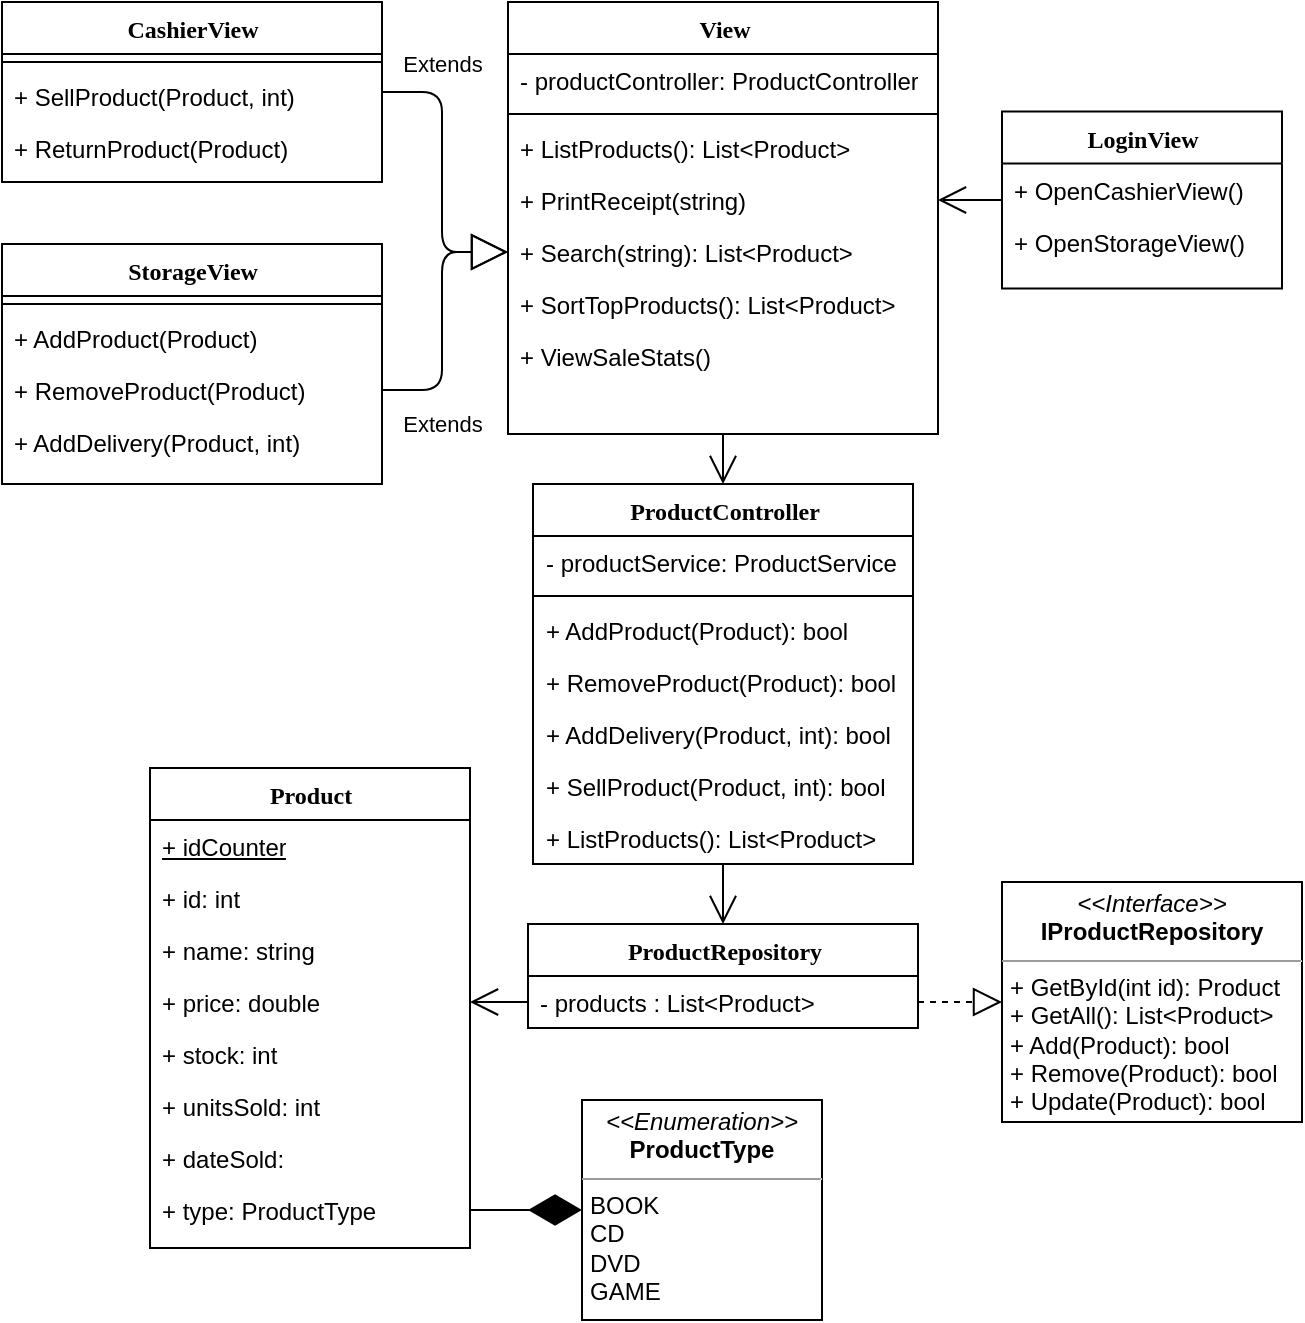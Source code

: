 <mxfile version="12.8.8" type="device"><diagram name="Page-1" id="9f46799a-70d6-7492-0946-bef42562c5a5"><mxGraphModel dx="1303" dy="1593" grid="1" gridSize="10" guides="1" tooltips="1" connect="1" arrows="1" fold="1" page="1" pageScale="1" pageWidth="1100" pageHeight="850" background="#ffffff" math="0" shadow="0"><root><mxCell id="0"/><mxCell id="1" parent="0"/><mxCell id="0bkyjAdQQClNHAc4ruux-65" value="" style="endArrow=open;endFill=1;endSize=12;html=1;entryX=0.5;entryY=0;entryDx=0;entryDy=0;" parent="1" source="yk10GEe768oNlf9Ula4p-5" target="0bkyjAdQQClNHAc4ruux-37" edge="1"><mxGeometry width="160" relative="1" as="geometry"><mxPoint x="416.84" y="353.404" as="sourcePoint"/><mxPoint x="370" y="440" as="targetPoint"/></mxGeometry></mxCell><mxCell id="2uxWiu-USM1Q02Om_RPY-1" value="" style="endArrow=open;endFill=1;endSize=12;html=1;exitX=0.5;exitY=1;exitDx=0;exitDy=0;entryX=0.5;entryY=0;entryDx=0;entryDy=0;" parent="1" source="0bkyjAdQQClNHAc4ruux-19" target="78961159f06e98e8-30" edge="1"><mxGeometry width="160" relative="1" as="geometry"><mxPoint x="560" y="-50" as="sourcePoint"/><mxPoint x="530" y="50" as="targetPoint"/><Array as="points"/></mxGeometry></mxCell><mxCell id="2uxWiu-USM1Q02Om_RPY-3" value="" style="endArrow=open;endFill=1;endSize=12;html=1;exitX=0;exitY=0.5;exitDx=0;exitDy=0;entryX=1;entryY=0.5;entryDx=0;entryDy=0;" parent="1" source="0bkyjAdQQClNHAc4ruux-38" target="0bkyjAdQQClNHAc4ruux-63" edge="1"><mxGeometry width="160" relative="1" as="geometry"><mxPoint x="155" y="449" as="sourcePoint"/><mxPoint x="315" y="449" as="targetPoint"/><Array as="points"/></mxGeometry></mxCell><mxCell id="2uxWiu-USM1Q02Om_RPY-9" value="&lt;p style=&quot;margin: 0px ; margin-top: 4px ; text-align: center&quot;&gt;&lt;i&gt;&amp;lt;&amp;lt;Interface&amp;gt;&amp;gt;&lt;/i&gt;&lt;br&gt;&lt;b&gt;IProductRepository&lt;/b&gt;&lt;/p&gt;&lt;hr size=&quot;1&quot;&gt;&lt;p style=&quot;margin: 0px ; margin-left: 4px&quot;&gt;+ GetById(int id): Product&lt;/p&gt;&lt;p style=&quot;margin: 0px ; margin-left: 4px&quot;&gt;+ GetAll(): List&amp;lt;Product&amp;gt;&lt;/p&gt;&lt;p style=&quot;margin: 0px ; margin-left: 4px&quot;&gt;+ Add(Product): bool&lt;/p&gt;&lt;p style=&quot;margin: 0px ; margin-left: 4px&quot;&gt;+ Remove(Product): bool&lt;/p&gt;&lt;p style=&quot;margin: 0px ; margin-left: 4px&quot;&gt;+ Update(Product): bool&lt;/p&gt;" style="verticalAlign=top;align=left;overflow=fill;fontSize=12;fontFamily=Helvetica;html=1;" parent="1" vertex="1"><mxGeometry x="690" y="249" width="150" height="120" as="geometry"/></mxCell><mxCell id="2uxWiu-USM1Q02Om_RPY-13" value="" style="endArrow=block;dashed=1;endFill=0;endSize=12;html=1;entryX=0;entryY=0.5;entryDx=0;entryDy=0;exitX=1;exitY=0.5;exitDx=0;exitDy=0;" parent="1" source="0bkyjAdQQClNHAc4ruux-38" target="2uxWiu-USM1Q02Om_RPY-9" edge="1"><mxGeometry width="160" relative="1" as="geometry"><mxPoint x="480" y="400" as="sourcePoint"/><mxPoint x="255" y="569" as="targetPoint"/><Array as="points"/></mxGeometry></mxCell><mxCell id="2uxWiu-USM1Q02Om_RPY-18" value="&lt;p style=&quot;margin: 0px ; margin-top: 4px ; text-align: center&quot;&gt;&lt;i&gt;&amp;lt;&amp;lt;Enumeration&amp;gt;&amp;gt;&lt;/i&gt;&lt;br&gt;&lt;b&gt;ProductType&lt;/b&gt;&lt;/p&gt;&lt;hr size=&quot;1&quot;&gt;&lt;p style=&quot;margin: 0px ; margin-left: 4px&quot;&gt;BOOK&lt;/p&gt;&lt;p style=&quot;margin: 0px ; margin-left: 4px&quot;&gt;CD&lt;/p&gt;&lt;p style=&quot;margin: 0px ; margin-left: 4px&quot;&gt;DVD&lt;/p&gt;&lt;p style=&quot;margin: 0px ; margin-left: 4px&quot;&gt;GAME&lt;/p&gt;" style="verticalAlign=top;align=left;overflow=fill;fontSize=12;fontFamily=Helvetica;html=1;" parent="1" vertex="1"><mxGeometry x="480" y="358" width="120" height="110" as="geometry"/></mxCell><mxCell id="EcRTs48C65KYlkjp_YQp-28" value="Extends" style="endArrow=block;endSize=16;endFill=0;html=1;entryX=0;entryY=0.5;entryDx=0;entryDy=0;exitX=1;exitY=0.5;exitDx=0;exitDy=0;" parent="1" source="EcRTs48C65KYlkjp_YQp-14" target="jNeVRU2ZDspvFq5pCC5O-3" edge="1"><mxGeometry x="-0.545" y="-17" width="160" relative="1" as="geometry"><mxPoint x="380" y="-30" as="sourcePoint"/><mxPoint x="430" y="-48" as="targetPoint"/><Array as="points"><mxPoint x="410" y="3"/><mxPoint x="410" y="-66"/></Array><mxPoint x="-17" y="17" as="offset"/></mxGeometry></mxCell><mxCell id="EcRTs48C65KYlkjp_YQp-30" value="Extends" style="endArrow=block;endSize=16;endFill=0;html=1;exitX=1;exitY=0.5;exitDx=0;exitDy=0;entryX=0;entryY=0.5;entryDx=0;entryDy=0;" parent="1" source="EcRTs48C65KYlkjp_YQp-19" target="jNeVRU2ZDspvFq5pCC5O-3" edge="1"><mxGeometry x="-0.58" y="14" width="160" relative="1" as="geometry"><mxPoint x="370" y="-55" as="sourcePoint"/><mxPoint x="430" y="-90" as="targetPoint"/><Array as="points"><mxPoint x="410" y="-146"/><mxPoint x="410" y="-66"/></Array><mxPoint x="-14" y="-14" as="offset"/></mxGeometry></mxCell><mxCell id="EcRTs48C65KYlkjp_YQp-45" value="" style="endArrow=open;endFill=1;endSize=12;html=1;entryX=1;entryY=0.5;entryDx=0;entryDy=0;exitX=0;exitY=0.5;exitDx=0;exitDy=0;" parent="1" target="jNeVRU2ZDspvFq5pCC5O-2" edge="1" source="EcRTs48C65KYlkjp_YQp-41"><mxGeometry width="160" relative="1" as="geometry"><mxPoint x="820" y="11" as="sourcePoint"/><mxPoint x="710" y="50" as="targetPoint"/><Array as="points"/></mxGeometry></mxCell><mxCell id="_2X7dYzdiwEcIjZ3HkbE-1" value="" style="endArrow=diamondThin;endFill=1;endSize=24;html=1;entryX=0;entryY=0.5;entryDx=0;entryDy=0;exitX=1;exitY=0.5;exitDx=0;exitDy=0;" parent="1" source="EcRTs48C65KYlkjp_YQp-9" target="2uxWiu-USM1Q02Om_RPY-18" edge="1"><mxGeometry width="160" relative="1" as="geometry"><mxPoint x="120" y="360" as="sourcePoint"/><mxPoint x="280" y="360" as="targetPoint"/><Array as="points"/></mxGeometry></mxCell><mxCell id="0bkyjAdQQClNHAc4ruux-19" value="View" style="swimlane;html=1;fontStyle=1;align=center;verticalAlign=top;childLayout=stackLayout;horizontal=1;startSize=26;horizontalStack=0;resizeParent=1;resizeLast=0;collapsible=1;marginBottom=0;swimlaneFillColor=#ffffff;rounded=0;shadow=0;comic=0;labelBackgroundColor=none;strokeWidth=1;fillColor=none;fontFamily=Verdana;fontSize=12" parent="1" vertex="1"><mxGeometry x="443" y="-191" width="215" height="216" as="geometry"/></mxCell><mxCell id="0bkyjAdQQClNHAc4ruux-20" value="- productController: ProductController" style="text;html=1;strokeColor=none;fillColor=none;align=left;verticalAlign=top;spacingLeft=4;spacingRight=4;whiteSpace=wrap;overflow=hidden;rotatable=0;points=[[0,0.5],[1,0.5]];portConstraint=eastwest;" parent="0bkyjAdQQClNHAc4ruux-19" vertex="1"><mxGeometry y="26" width="215" height="26" as="geometry"/></mxCell><mxCell id="yk10GEe768oNlf9Ula4p-9" value="" style="line;html=1;strokeWidth=1;fillColor=none;align=left;verticalAlign=middle;spacingTop=-1;spacingLeft=3;spacingRight=3;rotatable=0;labelPosition=right;points=[];portConstraint=eastwest;" parent="0bkyjAdQQClNHAc4ruux-19" vertex="1"><mxGeometry y="52" width="215" height="8" as="geometry"/></mxCell><mxCell id="0bkyjAdQQClNHAc4ruux-26" value="+ ListProducts(): List&amp;lt;Product&amp;gt;" style="text;html=1;strokeColor=none;fillColor=none;align=left;verticalAlign=top;spacingLeft=4;spacingRight=4;whiteSpace=wrap;overflow=hidden;rotatable=0;points=[[0,0.5],[1,0.5]];portConstraint=eastwest;" parent="0bkyjAdQQClNHAc4ruux-19" vertex="1"><mxGeometry y="60" width="215" height="26" as="geometry"/></mxCell><mxCell id="jNeVRU2ZDspvFq5pCC5O-2" value="+ PrintReceipt(string)" style="text;html=1;strokeColor=none;fillColor=none;align=left;verticalAlign=top;spacingLeft=4;spacingRight=4;whiteSpace=wrap;overflow=hidden;rotatable=0;points=[[0,0.5],[1,0.5]];portConstraint=eastwest;" parent="0bkyjAdQQClNHAc4ruux-19" vertex="1"><mxGeometry y="86" width="215" height="26" as="geometry"/></mxCell><mxCell id="jNeVRU2ZDspvFq5pCC5O-3" value="+ Search(string): List&amp;lt;Product&amp;gt;" style="text;html=1;strokeColor=none;fillColor=none;align=left;verticalAlign=top;spacingLeft=4;spacingRight=4;whiteSpace=wrap;overflow=hidden;rotatable=0;points=[[0,0.5],[1,0.5]];portConstraint=eastwest;" parent="0bkyjAdQQClNHAc4ruux-19" vertex="1"><mxGeometry y="112" width="215" height="26" as="geometry"/></mxCell><mxCell id="jNeVRU2ZDspvFq5pCC5O-5" value="+ SortTopProducts(): List&amp;lt;Product&amp;gt;" style="text;html=1;strokeColor=none;fillColor=none;align=left;verticalAlign=top;spacingLeft=4;spacingRight=4;whiteSpace=wrap;overflow=hidden;rotatable=0;points=[[0,0.5],[1,0.5]];portConstraint=eastwest;" parent="0bkyjAdQQClNHAc4ruux-19" vertex="1"><mxGeometry y="138" width="215" height="26" as="geometry"/></mxCell><mxCell id="jNeVRU2ZDspvFq5pCC5O-6" value="+ ViewSaleStats()" style="text;html=1;strokeColor=none;fillColor=none;align=left;verticalAlign=top;spacingLeft=4;spacingRight=4;whiteSpace=wrap;overflow=hidden;rotatable=0;points=[[0,0.5],[1,0.5]];portConstraint=eastwest;" parent="0bkyjAdQQClNHAc4ruux-19" vertex="1"><mxGeometry y="164" width="215" height="26" as="geometry"/></mxCell><mxCell id="78961159f06e98e8-30" value="ProductController" style="swimlane;html=1;fontStyle=1;align=center;verticalAlign=top;childLayout=stackLayout;horizontal=1;startSize=26;horizontalStack=0;resizeParent=1;resizeLast=0;collapsible=1;marginBottom=0;swimlaneFillColor=#ffffff;rounded=0;shadow=0;comic=0;labelBackgroundColor=none;strokeWidth=1;fillColor=none;fontFamily=Verdana;fontSize=12" parent="1" vertex="1"><mxGeometry x="455.5" y="50" width="190" height="190" as="geometry"/></mxCell><mxCell id="78961159f06e98e8-31" value="- productService: ProductService" style="text;html=1;strokeColor=none;fillColor=none;align=left;verticalAlign=top;spacingLeft=4;spacingRight=4;whiteSpace=wrap;overflow=hidden;rotatable=0;points=[[0,0.5],[1,0.5]];portConstraint=eastwest;" parent="78961159f06e98e8-30" vertex="1"><mxGeometry y="26" width="190" height="26" as="geometry"/></mxCell><mxCell id="78961159f06e98e8-38" value="" style="line;html=1;strokeWidth=1;fillColor=none;align=left;verticalAlign=middle;spacingTop=-1;spacingLeft=3;spacingRight=3;rotatable=0;labelPosition=right;points=[];portConstraint=eastwest;" parent="78961159f06e98e8-30" vertex="1"><mxGeometry y="52" width="190" height="8" as="geometry"/></mxCell><mxCell id="2uxWiu-USM1Q02Om_RPY-19" value="+ AddProduct(Product): bool" style="text;html=1;strokeColor=none;fillColor=none;align=left;verticalAlign=top;spacingLeft=4;spacingRight=4;whiteSpace=wrap;overflow=hidden;rotatable=0;points=[[0,0.5],[1,0.5]];portConstraint=eastwest;" parent="78961159f06e98e8-30" vertex="1"><mxGeometry y="60" width="190" height="26" as="geometry"/></mxCell><mxCell id="yk10GEe768oNlf9Ula4p-1" value="+ RemoveProduct(Product): bool" style="text;html=1;strokeColor=none;fillColor=none;align=left;verticalAlign=top;spacingLeft=4;spacingRight=4;whiteSpace=wrap;overflow=hidden;rotatable=0;points=[[0,0.5],[1,0.5]];portConstraint=eastwest;" parent="78961159f06e98e8-30" vertex="1"><mxGeometry y="86" width="190" height="26" as="geometry"/></mxCell><mxCell id="yk10GEe768oNlf9Ula4p-2" value="+ AddDelivery(Product, int): bool" style="text;html=1;strokeColor=none;fillColor=none;align=left;verticalAlign=top;spacingLeft=4;spacingRight=4;whiteSpace=wrap;overflow=hidden;rotatable=0;points=[[0,0.5],[1,0.5]];portConstraint=eastwest;" parent="78961159f06e98e8-30" vertex="1"><mxGeometry y="112" width="190" height="26" as="geometry"/></mxCell><mxCell id="yk10GEe768oNlf9Ula4p-4" value="+ SellProduct(Product, int): bool" style="text;html=1;strokeColor=none;fillColor=none;align=left;verticalAlign=top;spacingLeft=4;spacingRight=4;whiteSpace=wrap;overflow=hidden;rotatable=0;points=[[0,0.5],[1,0.5]];portConstraint=eastwest;" parent="78961159f06e98e8-30" vertex="1"><mxGeometry y="138" width="190" height="26" as="geometry"/></mxCell><mxCell id="yk10GEe768oNlf9Ula4p-5" value="+ ListProducts(): List&amp;lt;Product&amp;gt;" style="text;html=1;strokeColor=none;fillColor=none;align=left;verticalAlign=top;spacingLeft=4;spacingRight=4;whiteSpace=wrap;overflow=hidden;rotatable=0;points=[[0,0.5],[1,0.5]];portConstraint=eastwest;" parent="78961159f06e98e8-30" vertex="1"><mxGeometry y="164" width="190" height="26" as="geometry"/></mxCell><mxCell id="0bkyjAdQQClNHAc4ruux-37" value="ProductRepository" style="swimlane;html=1;fontStyle=1;align=center;verticalAlign=top;childLayout=stackLayout;horizontal=1;startSize=26;horizontalStack=0;resizeParent=1;resizeLast=0;collapsible=1;marginBottom=0;swimlaneFillColor=#ffffff;rounded=0;shadow=0;comic=0;labelBackgroundColor=none;strokeWidth=1;fillColor=none;fontFamily=Verdana;fontSize=12" parent="1" vertex="1"><mxGeometry x="453" y="270" width="195" height="52" as="geometry"/></mxCell><mxCell id="0bkyjAdQQClNHAc4ruux-38" value="- products : List&amp;lt;Product&amp;gt;" style="text;html=1;strokeColor=none;fillColor=none;align=left;verticalAlign=top;spacingLeft=4;spacingRight=4;whiteSpace=wrap;overflow=hidden;rotatable=0;points=[[0,0.5],[1,0.5]];portConstraint=eastwest;" parent="0bkyjAdQQClNHAc4ruux-37" vertex="1"><mxGeometry y="26" width="195" height="26" as="geometry"/></mxCell><mxCell id="78961159f06e98e8-17" value="Product" style="swimlane;html=1;fontStyle=1;align=center;verticalAlign=top;childLayout=stackLayout;horizontal=1;startSize=26;horizontalStack=0;resizeParent=1;resizeLast=0;collapsible=1;marginBottom=0;swimlaneFillColor=#ffffff;rounded=0;shadow=0;comic=0;labelBackgroundColor=none;strokeWidth=1;fillColor=none;fontFamily=Verdana;fontSize=12" parent="1" vertex="1"><mxGeometry x="264" y="192" width="160" height="240" as="geometry"/></mxCell><mxCell id="jNeVRU2ZDspvFq5pCC5O-11" value="&lt;u&gt;+ idCounter&lt;/u&gt;" style="text;html=1;strokeColor=none;fillColor=none;align=left;verticalAlign=top;spacingLeft=4;spacingRight=4;whiteSpace=wrap;overflow=hidden;rotatable=0;points=[[0,0.5],[1,0.5]];portConstraint=eastwest;" parent="78961159f06e98e8-17" vertex="1"><mxGeometry y="26" width="160" height="26" as="geometry"/></mxCell><mxCell id="78961159f06e98e8-21" value="+ id: int" style="text;html=1;strokeColor=none;fillColor=none;align=left;verticalAlign=top;spacingLeft=4;spacingRight=4;whiteSpace=wrap;overflow=hidden;rotatable=0;points=[[0,0.5],[1,0.5]];portConstraint=eastwest;" parent="78961159f06e98e8-17" vertex="1"><mxGeometry y="52" width="160" height="26" as="geometry"/></mxCell><mxCell id="0bkyjAdQQClNHAc4ruux-62" value="+ name: string" style="text;html=1;strokeColor=none;fillColor=none;align=left;verticalAlign=top;spacingLeft=4;spacingRight=4;whiteSpace=wrap;overflow=hidden;rotatable=0;points=[[0,0.5],[1,0.5]];portConstraint=eastwest;" parent="78961159f06e98e8-17" vertex="1"><mxGeometry y="78" width="160" height="26" as="geometry"/></mxCell><mxCell id="0bkyjAdQQClNHAc4ruux-63" value="+ price: double" style="text;html=1;strokeColor=none;fillColor=none;align=left;verticalAlign=top;spacingLeft=4;spacingRight=4;whiteSpace=wrap;overflow=hidden;rotatable=0;points=[[0,0.5],[1,0.5]];portConstraint=eastwest;" parent="78961159f06e98e8-17" vertex="1"><mxGeometry y="104" width="160" height="26" as="geometry"/></mxCell><mxCell id="jNeVRU2ZDspvFq5pCC5O-9" value="+ stock: int" style="text;html=1;strokeColor=none;fillColor=none;align=left;verticalAlign=top;spacingLeft=4;spacingRight=4;whiteSpace=wrap;overflow=hidden;rotatable=0;points=[[0,0.5],[1,0.5]];portConstraint=eastwest;" parent="78961159f06e98e8-17" vertex="1"><mxGeometry y="130" width="160" height="26" as="geometry"/></mxCell><mxCell id="jNeVRU2ZDspvFq5pCC5O-8" value="+ unitsSold: int" style="text;html=1;strokeColor=none;fillColor=none;align=left;verticalAlign=top;spacingLeft=4;spacingRight=4;whiteSpace=wrap;overflow=hidden;rotatable=0;points=[[0,0.5],[1,0.5]];portConstraint=eastwest;" parent="78961159f06e98e8-17" vertex="1"><mxGeometry y="156" width="160" height="26" as="geometry"/></mxCell><mxCell id="jNeVRU2ZDspvFq5pCC5O-10" value="+ dateSold:&amp;nbsp;" style="text;html=1;strokeColor=none;fillColor=none;align=left;verticalAlign=top;spacingLeft=4;spacingRight=4;whiteSpace=wrap;overflow=hidden;rotatable=0;points=[[0,0.5],[1,0.5]];portConstraint=eastwest;" parent="78961159f06e98e8-17" vertex="1"><mxGeometry y="182" width="160" height="26" as="geometry"/></mxCell><mxCell id="EcRTs48C65KYlkjp_YQp-9" value="+ type: ProductType" style="text;html=1;strokeColor=none;fillColor=none;align=left;verticalAlign=top;spacingLeft=4;spacingRight=4;whiteSpace=wrap;overflow=hidden;rotatable=0;points=[[0,0.5],[1,0.5]];portConstraint=eastwest;" parent="78961159f06e98e8-17" vertex="1"><mxGeometry y="208" width="160" height="26" as="geometry"/></mxCell><mxCell id="EcRTs48C65KYlkjp_YQp-19" value="CashierView" style="swimlane;html=1;fontStyle=1;align=center;verticalAlign=top;childLayout=stackLayout;horizontal=1;startSize=26;horizontalStack=0;resizeParent=1;resizeLast=0;collapsible=1;marginBottom=0;swimlaneFillColor=#ffffff;rounded=0;shadow=0;comic=0;labelBackgroundColor=none;strokeWidth=1;fillColor=none;fontFamily=Verdana;fontSize=12" parent="1" vertex="1"><mxGeometry x="190" y="-191" width="190" height="90" as="geometry"/></mxCell><mxCell id="yk10GEe768oNlf9Ula4p-11" value="" style="line;html=1;strokeWidth=1;fillColor=none;align=left;verticalAlign=middle;spacingTop=-1;spacingLeft=3;spacingRight=3;rotatable=0;labelPosition=right;points=[];portConstraint=eastwest;" parent="EcRTs48C65KYlkjp_YQp-19" vertex="1"><mxGeometry y="26" width="190" height="8" as="geometry"/></mxCell><mxCell id="EcRTs48C65KYlkjp_YQp-22" value="+ SellProduct(Product, int)" style="text;html=1;strokeColor=none;fillColor=none;align=left;verticalAlign=top;spacingLeft=4;spacingRight=4;whiteSpace=wrap;overflow=hidden;rotatable=0;points=[[0,0.5],[1,0.5]];portConstraint=eastwest;" parent="EcRTs48C65KYlkjp_YQp-19" vertex="1"><mxGeometry y="34" width="190" height="26" as="geometry"/></mxCell><mxCell id="jNeVRU2ZDspvFq5pCC5O-4" value="+ ReturnProduct(Product)" style="text;html=1;strokeColor=none;fillColor=none;align=left;verticalAlign=top;spacingLeft=4;spacingRight=4;whiteSpace=wrap;overflow=hidden;rotatable=0;points=[[0,0.5],[1,0.5]];portConstraint=eastwest;" parent="EcRTs48C65KYlkjp_YQp-19" vertex="1"><mxGeometry y="60" width="190" height="26" as="geometry"/></mxCell><mxCell id="EcRTs48C65KYlkjp_YQp-10" value="StorageView" style="swimlane;html=1;fontStyle=1;align=center;verticalAlign=top;childLayout=stackLayout;horizontal=1;startSize=26;horizontalStack=0;resizeParent=1;resizeLast=0;collapsible=1;marginBottom=0;swimlaneFillColor=#ffffff;rounded=0;shadow=0;comic=0;labelBackgroundColor=none;strokeWidth=1;fillColor=none;fontFamily=Verdana;fontSize=12" parent="1" vertex="1"><mxGeometry x="190" y="-70" width="190" height="120" as="geometry"/></mxCell><mxCell id="yk10GEe768oNlf9Ula4p-10" value="" style="line;html=1;strokeWidth=1;fillColor=none;align=left;verticalAlign=middle;spacingTop=-1;spacingLeft=3;spacingRight=3;rotatable=0;labelPosition=right;points=[];portConstraint=eastwest;" parent="EcRTs48C65KYlkjp_YQp-10" vertex="1"><mxGeometry y="26" width="190" height="8" as="geometry"/></mxCell><mxCell id="EcRTs48C65KYlkjp_YQp-13" value="+ AddProduct(Product)" style="text;html=1;strokeColor=none;fillColor=none;align=left;verticalAlign=top;spacingLeft=4;spacingRight=4;whiteSpace=wrap;overflow=hidden;rotatable=0;points=[[0,0.5],[1,0.5]];portConstraint=eastwest;" parent="EcRTs48C65KYlkjp_YQp-10" vertex="1"><mxGeometry y="34" width="190" height="26" as="geometry"/></mxCell><mxCell id="EcRTs48C65KYlkjp_YQp-14" value="+ RemoveProduct(Product)" style="text;html=1;strokeColor=none;fillColor=none;align=left;verticalAlign=top;spacingLeft=4;spacingRight=4;whiteSpace=wrap;overflow=hidden;rotatable=0;points=[[0,0.5],[1,0.5]];portConstraint=eastwest;" parent="EcRTs48C65KYlkjp_YQp-10" vertex="1"><mxGeometry y="60" width="190" height="26" as="geometry"/></mxCell><mxCell id="EcRTs48C65KYlkjp_YQp-27" value="+ AddDelivery(Product, int)" style="text;html=1;strokeColor=none;fillColor=none;align=left;verticalAlign=top;spacingLeft=4;spacingRight=4;whiteSpace=wrap;overflow=hidden;rotatable=0;points=[[0,0.5],[1,0.5]];portConstraint=eastwest;" parent="EcRTs48C65KYlkjp_YQp-10" vertex="1"><mxGeometry y="86" width="190" height="24" as="geometry"/></mxCell><mxCell id="EcRTs48C65KYlkjp_YQp-41" value="LoginView" style="swimlane;html=1;fontStyle=1;align=center;verticalAlign=top;childLayout=stackLayout;horizontal=1;startSize=26;horizontalStack=0;resizeParent=1;resizeLast=0;collapsible=1;marginBottom=0;swimlaneFillColor=#ffffff;rounded=0;shadow=0;comic=0;labelBackgroundColor=none;strokeWidth=1;fillColor=none;fontFamily=Verdana;fontSize=12" parent="1" vertex="1"><mxGeometry x="690" y="-136.25" width="140" height="88.5" as="geometry"/></mxCell><mxCell id="yk10GEe768oNlf9Ula4p-3" value="+ OpenCashierView()" style="text;html=1;strokeColor=none;fillColor=none;align=left;verticalAlign=top;spacingLeft=4;spacingRight=4;whiteSpace=wrap;overflow=hidden;rotatable=0;points=[[0,0.5],[1,0.5]];portConstraint=eastwest;" parent="EcRTs48C65KYlkjp_YQp-41" vertex="1"><mxGeometry y="26" width="140" height="26" as="geometry"/></mxCell><mxCell id="qCtWj9Fkakee0dgktbb3-2" value="+ OpenStorageView()" style="text;html=1;strokeColor=none;fillColor=none;align=left;verticalAlign=top;spacingLeft=4;spacingRight=4;whiteSpace=wrap;overflow=hidden;rotatable=0;points=[[0,0.5],[1,0.5]];portConstraint=eastwest;" vertex="1" parent="EcRTs48C65KYlkjp_YQp-41"><mxGeometry y="52" width="140" height="28" as="geometry"/></mxCell></root></mxGraphModel></diagram></mxfile>
